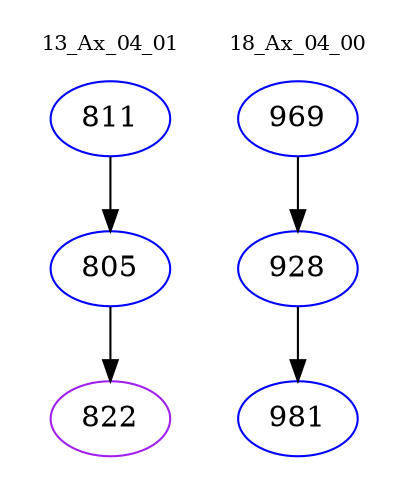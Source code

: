 digraph{
subgraph cluster_0 {
color = white
label = "13_Ax_04_01";
fontsize=10;
T0_811 [label="811", color="blue"]
T0_811 -> T0_805 [color="black"]
T0_805 [label="805", color="blue"]
T0_805 -> T0_822 [color="black"]
T0_822 [label="822", color="purple"]
}
subgraph cluster_1 {
color = white
label = "18_Ax_04_00";
fontsize=10;
T1_969 [label="969", color="blue"]
T1_969 -> T1_928 [color="black"]
T1_928 [label="928", color="blue"]
T1_928 -> T1_981 [color="black"]
T1_981 [label="981", color="blue"]
}
}
